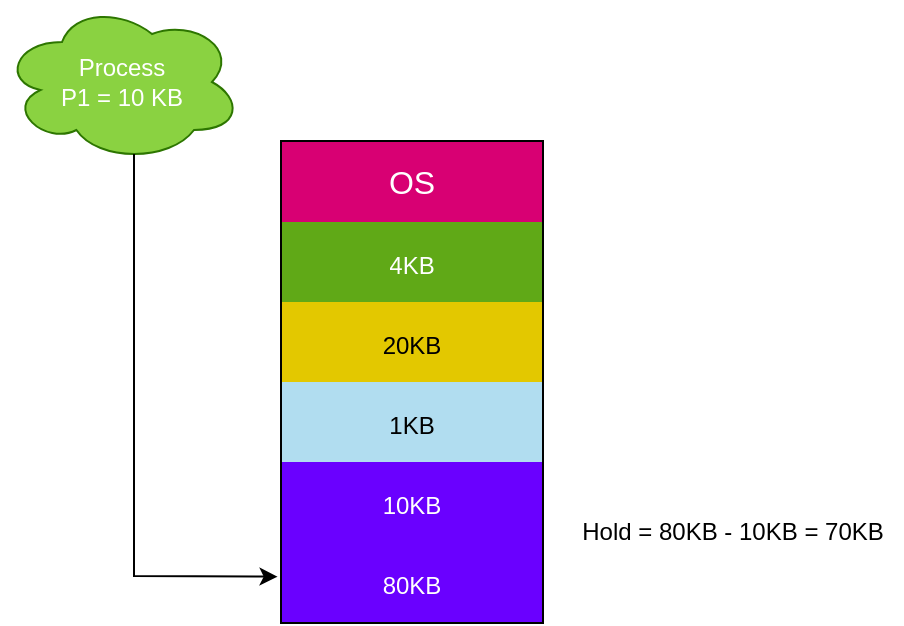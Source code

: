 <mxfile version="24.8.9">
  <diagram name="Page-1" id="Ltw2sKbZG8qRHOZKxxx9">
    <mxGraphModel dx="670" dy="30" grid="1" gridSize="10" guides="1" tooltips="1" connect="1" arrows="1" fold="1" page="1" pageScale="1" pageWidth="460" pageHeight="340" math="0" shadow="0">
      <root>
        <mxCell id="0" />
        <mxCell id="1" parent="0" />
        <mxCell id="39lnbvpjm0g7ytKZNYeY-1" value="&lt;font&gt;Process&lt;/font&gt;&lt;div&gt;&lt;font&gt;P1 = 10 KB&lt;/font&gt;&lt;/div&gt;" style="ellipse;shape=cloud;whiteSpace=wrap;html=1;fillColor=#8ad241;fontColor=#ffffff;strokeColor=#2D7600;" vertex="1" parent="1">
          <mxGeometry y="360" width="120" height="80" as="geometry" />
        </mxCell>
        <mxCell id="39lnbvpjm0g7ytKZNYeY-15" value="" style="shape=table;startSize=0;container=1;collapsible=0;childLayout=tableLayout;fontSize=13;strokeWidth=2;perimeterSpacing=2;rounded=0;shadow=0;swimlaneLine=1;gradientColor=none;swimlaneFillColor=none;" vertex="1" parent="1">
          <mxGeometry x="140" y="430" width="130" height="240" as="geometry" />
        </mxCell>
        <mxCell id="39lnbvpjm0g7ytKZNYeY-36" style="shape=tableRow;horizontal=0;startSize=0;swimlaneHead=0;swimlaneBody=0;strokeColor=inherit;top=0;left=0;bottom=0;right=0;collapsible=0;dropTarget=0;fillColor=none;points=[[0,0.5],[1,0.5]];portConstraint=eastwest;fontSize=16;" vertex="1" parent="39lnbvpjm0g7ytKZNYeY-15">
          <mxGeometry width="130" height="40" as="geometry" />
        </mxCell>
        <mxCell id="39lnbvpjm0g7ytKZNYeY-37" value="OS" style="shape=partialRectangle;html=1;whiteSpace=wrap;connectable=0;strokeColor=#A50040;overflow=hidden;fillColor=#d80073;top=0;left=0;bottom=0;right=0;pointerEvents=1;fontSize=16;fontColor=#ffffff;strokeWidth=2;" vertex="1" parent="39lnbvpjm0g7ytKZNYeY-36">
          <mxGeometry width="130" height="40" as="geometry">
            <mxRectangle width="130" height="40" as="alternateBounds" />
          </mxGeometry>
        </mxCell>
        <mxCell id="39lnbvpjm0g7ytKZNYeY-32" style="shape=tableRow;horizontal=0;startSize=0;swimlaneHead=0;swimlaneBody=0;strokeColor=inherit;top=0;left=0;bottom=0;right=0;collapsible=0;dropTarget=0;fillColor=none;points=[[0,0.5],[1,0.5]];portConstraint=eastwest;fontSize=16;" vertex="1" parent="39lnbvpjm0g7ytKZNYeY-15">
          <mxGeometry y="40" width="130" height="40" as="geometry" />
        </mxCell>
        <mxCell id="39lnbvpjm0g7ytKZNYeY-33" value="&lt;font style=&quot;font-size: 12px;&quot;&gt;4KB&lt;/font&gt;" style="shape=partialRectangle;html=1;whiteSpace=wrap;connectable=0;strokeColor=#2D7600;overflow=hidden;fillColor=#60a917;top=0;left=0;bottom=0;right=0;pointerEvents=1;fontSize=16;fontColor=#ffffff;" vertex="1" parent="39lnbvpjm0g7ytKZNYeY-32">
          <mxGeometry width="130" height="40" as="geometry">
            <mxRectangle width="130" height="40" as="alternateBounds" />
          </mxGeometry>
        </mxCell>
        <mxCell id="39lnbvpjm0g7ytKZNYeY-28" style="shape=tableRow;horizontal=0;startSize=0;swimlaneHead=0;swimlaneBody=0;strokeColor=inherit;top=0;left=0;bottom=0;right=0;collapsible=0;dropTarget=0;fillColor=none;points=[[0,0.5],[1,0.5]];portConstraint=eastwest;fontSize=16;" vertex="1" parent="39lnbvpjm0g7ytKZNYeY-15">
          <mxGeometry y="80" width="130" height="40" as="geometry" />
        </mxCell>
        <mxCell id="39lnbvpjm0g7ytKZNYeY-29" value="&lt;font style=&quot;font-size: 12px;&quot;&gt;20KB&lt;/font&gt;" style="shape=partialRectangle;html=1;whiteSpace=wrap;connectable=0;strokeColor=#B09500;overflow=hidden;fillColor=#e3c800;top=0;left=0;bottom=0;right=0;pointerEvents=1;fontSize=16;fontColor=#000000;" vertex="1" parent="39lnbvpjm0g7ytKZNYeY-28">
          <mxGeometry width="130" height="40" as="geometry">
            <mxRectangle width="130" height="40" as="alternateBounds" />
          </mxGeometry>
        </mxCell>
        <mxCell id="39lnbvpjm0g7ytKZNYeY-16" value="" style="shape=tableRow;horizontal=0;startSize=0;swimlaneHead=0;swimlaneBody=0;strokeColor=inherit;top=0;left=0;bottom=0;right=0;collapsible=0;dropTarget=0;fillColor=none;points=[[0,0.5],[1,0.5]];portConstraint=eastwest;fontSize=16;" vertex="1" parent="39lnbvpjm0g7ytKZNYeY-15">
          <mxGeometry y="120" width="130" height="40" as="geometry" />
        </mxCell>
        <mxCell id="39lnbvpjm0g7ytKZNYeY-17" value="&lt;font style=&quot;font-size: 12px;&quot;&gt;1KB&lt;/font&gt;" style="shape=partialRectangle;html=1;whiteSpace=wrap;connectable=0;strokeColor=#10739e;overflow=hidden;fillColor=#b1ddf0;top=0;left=0;bottom=0;right=0;pointerEvents=1;fontSize=16;" vertex="1" parent="39lnbvpjm0g7ytKZNYeY-16">
          <mxGeometry width="130" height="40" as="geometry">
            <mxRectangle width="130" height="40" as="alternateBounds" />
          </mxGeometry>
        </mxCell>
        <mxCell id="39lnbvpjm0g7ytKZNYeY-20" value="" style="shape=tableRow;horizontal=0;startSize=0;swimlaneHead=0;swimlaneBody=0;strokeColor=inherit;top=0;left=0;bottom=0;right=0;collapsible=0;dropTarget=0;fillColor=none;points=[[0,0.5],[1,0.5]];portConstraint=eastwest;fontSize=16;" vertex="1" parent="39lnbvpjm0g7ytKZNYeY-15">
          <mxGeometry y="160" width="130" height="40" as="geometry" />
        </mxCell>
        <mxCell id="39lnbvpjm0g7ytKZNYeY-21" value="&lt;font style=&quot;font-size: 12px;&quot;&gt;10KB&lt;/font&gt;" style="shape=partialRectangle;html=1;whiteSpace=wrap;connectable=0;strokeColor=#3700CC;overflow=hidden;fillColor=#6a00ff;top=0;left=0;bottom=0;right=0;pointerEvents=1;fontSize=16;fontColor=#ffffff;" vertex="1" parent="39lnbvpjm0g7ytKZNYeY-20">
          <mxGeometry width="130" height="40" as="geometry">
            <mxRectangle width="130" height="40" as="alternateBounds" />
          </mxGeometry>
        </mxCell>
        <mxCell id="39lnbvpjm0g7ytKZNYeY-24" value="" style="shape=tableRow;horizontal=0;startSize=0;swimlaneHead=0;swimlaneBody=0;strokeColor=inherit;top=0;left=0;bottom=0;right=0;collapsible=0;dropTarget=0;fillColor=none;points=[[0,0.5],[1,0.5]];portConstraint=eastwest;fontSize=12;" vertex="1" parent="39lnbvpjm0g7ytKZNYeY-15">
          <mxGeometry y="200" width="130" height="40" as="geometry" />
        </mxCell>
        <mxCell id="39lnbvpjm0g7ytKZNYeY-25" value="&lt;font style=&quot;font-size: 12px;&quot;&gt;80KB&lt;/font&gt;" style="shape=partialRectangle;html=1;whiteSpace=wrap;connectable=0;strokeColor=#3700CC;overflow=hidden;fillColor=#6a00ff;top=0;left=0;bottom=0;right=0;pointerEvents=1;fontSize=16;fontColor=#ffffff;" vertex="1" parent="39lnbvpjm0g7ytKZNYeY-24">
          <mxGeometry width="130" height="40" as="geometry">
            <mxRectangle width="130" height="40" as="alternateBounds" />
          </mxGeometry>
        </mxCell>
        <mxCell id="39lnbvpjm0g7ytKZNYeY-40" value="" style="endArrow=classic;html=1;rounded=0;exitX=0.55;exitY=0.95;exitDx=0;exitDy=0;exitPerimeter=0;entryX=-0.017;entryY=0.433;entryDx=0;entryDy=0;entryPerimeter=0;" edge="1" parent="1" source="39lnbvpjm0g7ytKZNYeY-1" target="39lnbvpjm0g7ytKZNYeY-24">
          <mxGeometry width="50" height="50" relative="1" as="geometry">
            <mxPoint x="160" y="510" as="sourcePoint" />
            <mxPoint x="66" y="491" as="targetPoint" />
            <Array as="points">
              <mxPoint x="66" y="647" />
            </Array>
          </mxGeometry>
        </mxCell>
        <mxCell id="39lnbvpjm0g7ytKZNYeY-41" value="Hold = 80KB - 10KB = 70KB" style="text;html=1;align=center;verticalAlign=middle;resizable=0;points=[];autosize=1;strokeColor=none;fillColor=none;" vertex="1" parent="1">
          <mxGeometry x="280" y="610" width="170" height="30" as="geometry" />
        </mxCell>
      </root>
    </mxGraphModel>
  </diagram>
</mxfile>
